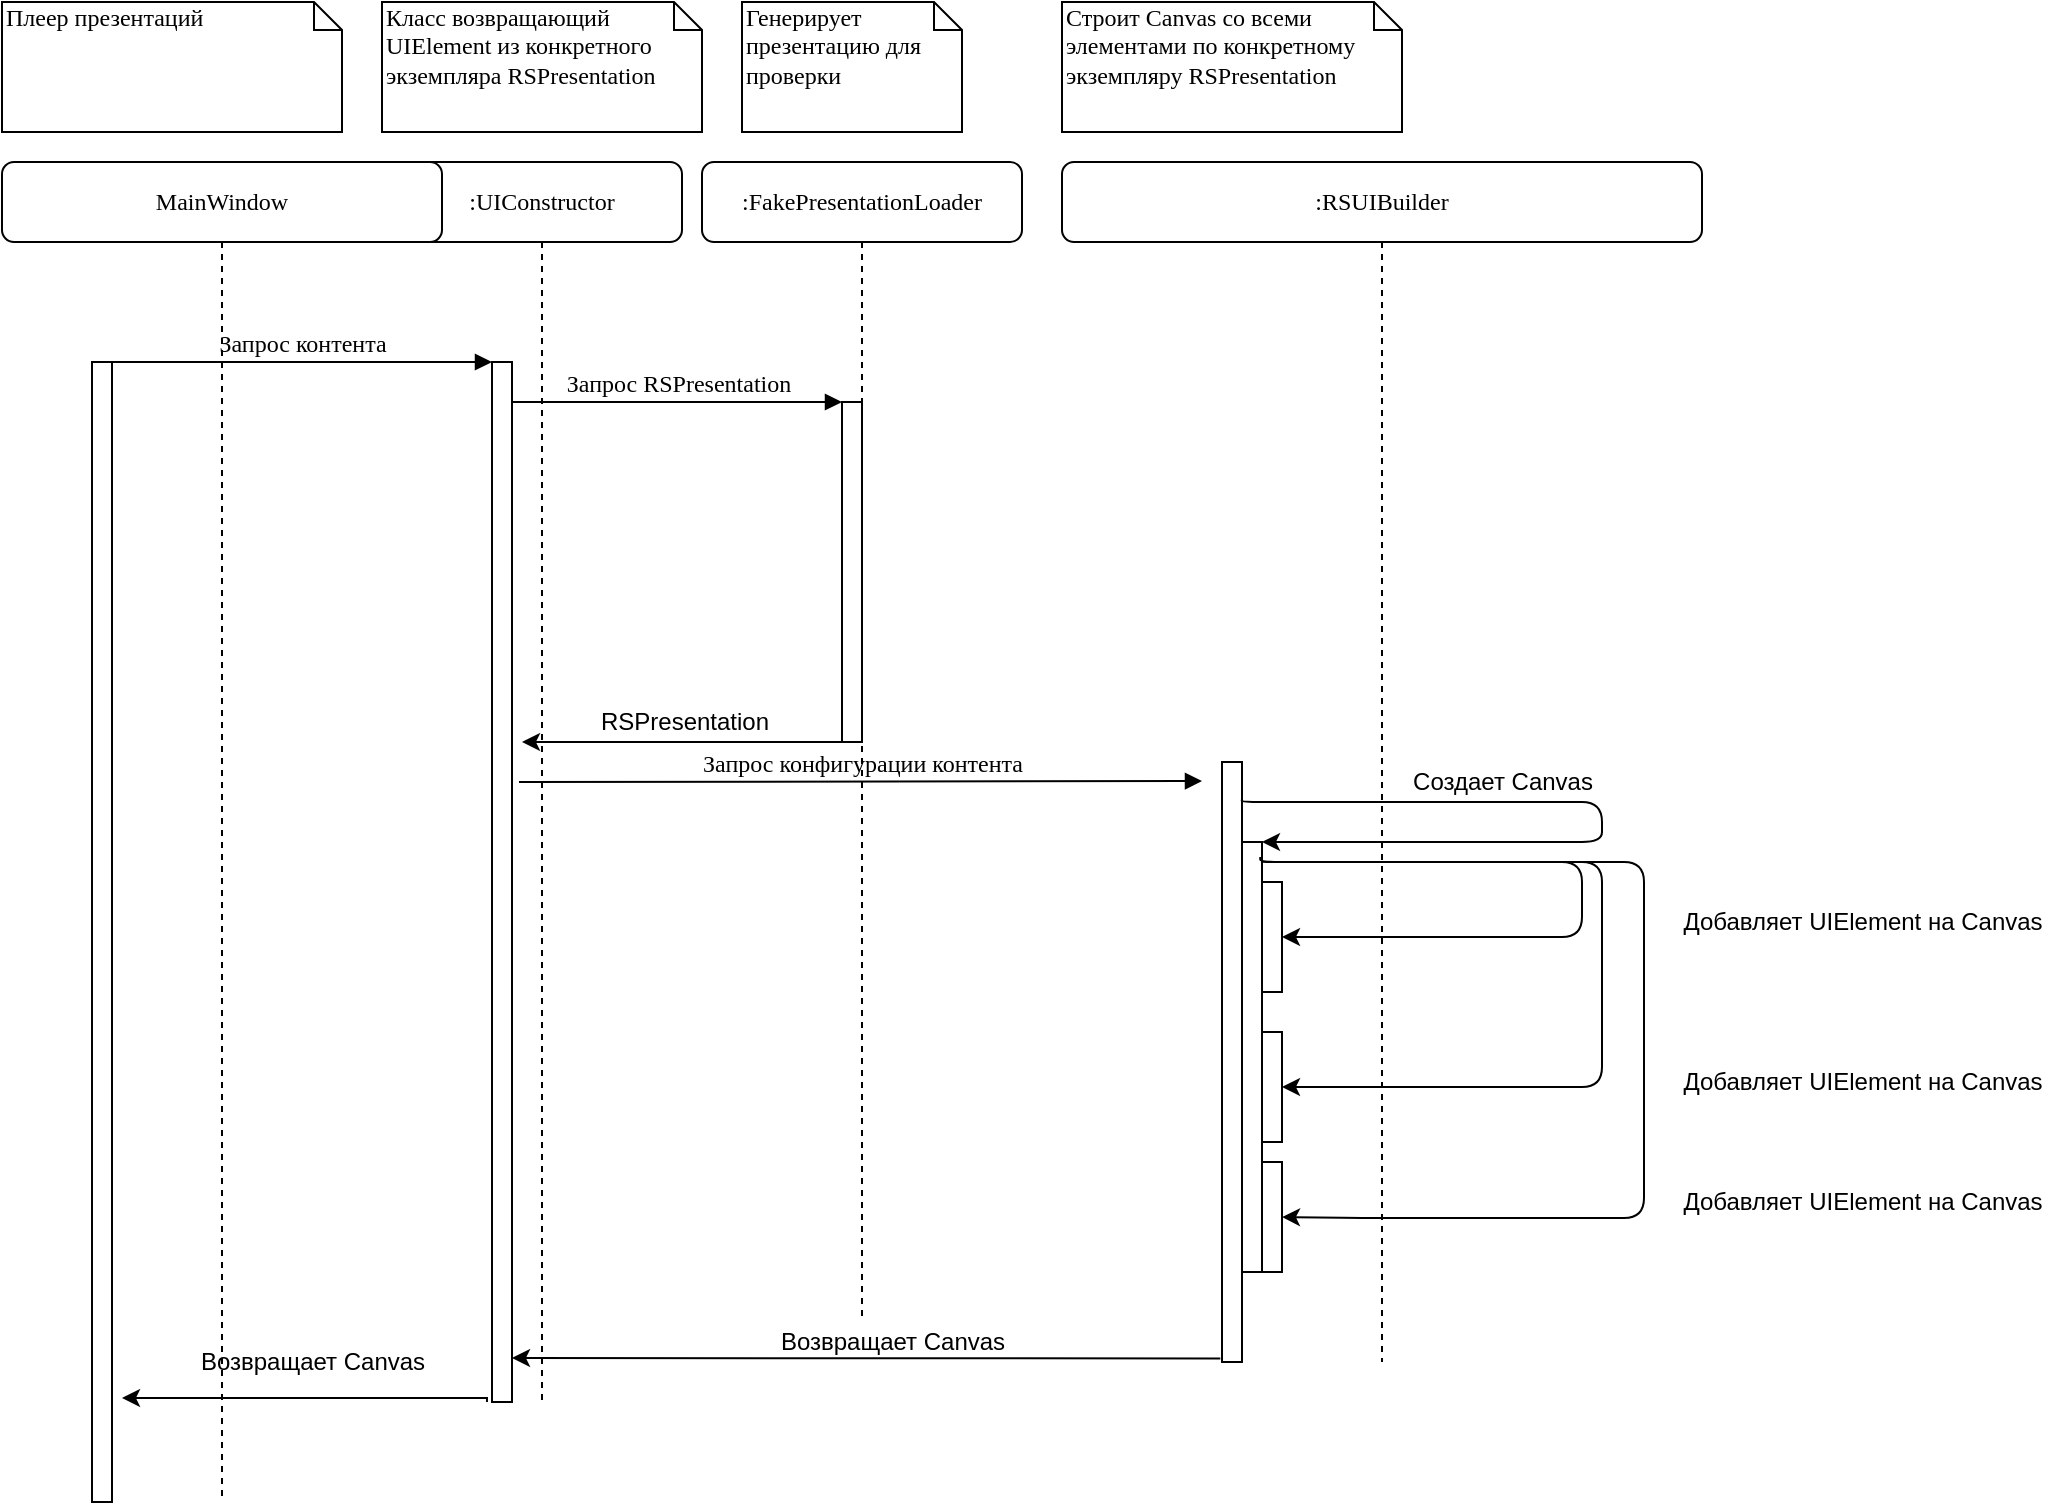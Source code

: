 <mxfile version="15.4.3" type="device"><diagram name="Page-1" id="13e1069c-82ec-6db2-03f1-153e76fe0fe0"><mxGraphModel dx="3078" dy="1640" grid="1" gridSize="10" guides="1" tooltips="1" connect="1" arrows="1" fold="1" page="1" pageScale="1" pageWidth="1100" pageHeight="850" background="none" math="0" shadow="0"><root><mxCell id="0"/><mxCell id="1" parent="0"/><mxCell id="7baba1c4bc27f4b0-2" value=":UIConstructor" style="shape=umlLifeline;perimeter=lifelinePerimeter;whiteSpace=wrap;html=1;container=1;collapsible=0;recursiveResize=0;outlineConnect=0;rounded=1;shadow=0;comic=0;labelBackgroundColor=none;strokeWidth=1;fontFamily=Verdana;fontSize=12;align=center;" parent="1" vertex="1"><mxGeometry x="230" y="80" width="140" height="620" as="geometry"/></mxCell><mxCell id="7baba1c4bc27f4b0-10" value="" style="html=1;points=[];perimeter=orthogonalPerimeter;rounded=0;shadow=0;comic=0;labelBackgroundColor=none;strokeWidth=1;fontFamily=Verdana;fontSize=12;align=center;" parent="7baba1c4bc27f4b0-2" vertex="1"><mxGeometry x="45" y="100" width="10" height="520" as="geometry"/></mxCell><mxCell id="7mpFn3LP2qZDMtL7GEEA-4" value="RSPresentation" style="text;html=1;resizable=0;autosize=1;align=center;verticalAlign=middle;points=[];fillColor=none;strokeColor=none;rounded=0;" vertex="1" parent="7baba1c4bc27f4b0-2"><mxGeometry x="91" y="270" width="100" height="20" as="geometry"/></mxCell><mxCell id="7mpFn3LP2qZDMtL7GEEA-6" value="Запрос конфигурации контента" style="html=1;verticalAlign=bottom;endArrow=block;labelBackgroundColor=none;fontFamily=Verdana;fontSize=12;edgeStyle=elbowEdgeStyle;elbow=vertical;" edge="1" parent="7baba1c4bc27f4b0-2"><mxGeometry relative="1" as="geometry"><mxPoint x="58.5" y="310" as="sourcePoint"/><mxPoint x="400" y="309" as="targetPoint"/></mxGeometry></mxCell><mxCell id="7baba1c4bc27f4b0-3" value=":FakePresentationLoader" style="shape=umlLifeline;perimeter=lifelinePerimeter;whiteSpace=wrap;html=1;container=1;collapsible=0;recursiveResize=0;outlineConnect=0;rounded=1;shadow=0;comic=0;labelBackgroundColor=none;strokeWidth=1;fontFamily=Verdana;fontSize=12;align=center;" parent="1" vertex="1"><mxGeometry x="380" y="80" width="160" height="580" as="geometry"/></mxCell><mxCell id="7baba1c4bc27f4b0-13" value="" style="html=1;points=[];perimeter=orthogonalPerimeter;rounded=0;shadow=0;comic=0;labelBackgroundColor=none;strokeWidth=1;fontFamily=Verdana;fontSize=12;align=center;" parent="7baba1c4bc27f4b0-3" vertex="1"><mxGeometry x="70" y="120" width="10" height="170" as="geometry"/></mxCell><mxCell id="7baba1c4bc27f4b0-4" value=":RSUIBuilder" style="shape=umlLifeline;perimeter=lifelinePerimeter;whiteSpace=wrap;html=1;container=1;collapsible=0;recursiveResize=0;outlineConnect=0;rounded=1;shadow=0;comic=0;labelBackgroundColor=none;strokeWidth=1;fontFamily=Verdana;fontSize=12;align=center;" parent="1" vertex="1"><mxGeometry x="560" y="80" width="320" height="600" as="geometry"/></mxCell><mxCell id="7mpFn3LP2qZDMtL7GEEA-5" value="" style="html=1;points=[];perimeter=orthogonalPerimeter;rounded=0;shadow=0;comic=0;labelBackgroundColor=none;strokeWidth=1;fontFamily=Verdana;fontSize=12;align=center;" vertex="1" parent="7baba1c4bc27f4b0-4"><mxGeometry x="80" y="300" width="10" height="300" as="geometry"/></mxCell><mxCell id="7mpFn3LP2qZDMtL7GEEA-14" style="edgeStyle=orthogonalEdgeStyle;rounded=1;orthogonalLoop=1;jettySize=auto;html=1;exitX=1;exitY=0;exitDx=0;exitDy=0;entryX=1;entryY=0.5;entryDx=0;entryDy=0;" edge="1" parent="7baba1c4bc27f4b0-4" source="7mpFn3LP2qZDMtL7GEEA-8" target="7mpFn3LP2qZDMtL7GEEA-9"><mxGeometry relative="1" as="geometry"><Array as="points"><mxPoint x="95" y="345"/><mxPoint x="95" y="350"/><mxPoint x="260" y="350"/><mxPoint x="260" y="388"/><mxPoint x="120" y="388"/></Array></mxGeometry></mxCell><mxCell id="7mpFn3LP2qZDMtL7GEEA-8" value="" style="rounded=0;whiteSpace=wrap;html=1;" vertex="1" parent="7baba1c4bc27f4b0-4"><mxGeometry x="90" y="340" width="10" height="215" as="geometry"/></mxCell><mxCell id="7mpFn3LP2qZDMtL7GEEA-9" value="" style="rounded=0;whiteSpace=wrap;html=1;" vertex="1" parent="7baba1c4bc27f4b0-4"><mxGeometry x="100" y="360" width="10" height="55" as="geometry"/></mxCell><mxCell id="7mpFn3LP2qZDMtL7GEEA-11" value="" style="rounded=0;whiteSpace=wrap;html=1;" vertex="1" parent="7baba1c4bc27f4b0-4"><mxGeometry x="100" y="435" width="10" height="55" as="geometry"/></mxCell><mxCell id="7mpFn3LP2qZDMtL7GEEA-16" style="edgeStyle=orthogonalEdgeStyle;rounded=1;orthogonalLoop=1;jettySize=auto;html=1;exitX=0.913;exitY=0.035;exitDx=0;exitDy=0;entryX=1;entryY=0.5;entryDx=0;entryDy=0;exitPerimeter=0;" edge="1" parent="7baba1c4bc27f4b0-4" source="7mpFn3LP2qZDMtL7GEEA-8" target="7mpFn3LP2qZDMtL7GEEA-11"><mxGeometry relative="1" as="geometry"><mxPoint x="110" y="355" as="sourcePoint"/><mxPoint x="120" y="397.5" as="targetPoint"/><Array as="points"><mxPoint x="99" y="350"/><mxPoint x="270" y="350"/><mxPoint x="270" y="463"/></Array></mxGeometry></mxCell><mxCell id="7mpFn3LP2qZDMtL7GEEA-17" style="edgeStyle=orthogonalEdgeStyle;rounded=1;orthogonalLoop=1;jettySize=auto;html=1;entryX=1;entryY=0.5;entryDx=0;entryDy=0;" edge="1" parent="7baba1c4bc27f4b0-4" target="7mpFn3LP2qZDMtL7GEEA-12"><mxGeometry relative="1" as="geometry"><mxPoint x="120" y="350" as="sourcePoint"/><mxPoint x="130.88" y="462.5" as="targetPoint"/><Array as="points"><mxPoint x="291" y="350"/><mxPoint x="291" y="528"/><mxPoint x="150" y="528"/></Array></mxGeometry></mxCell><mxCell id="7mpFn3LP2qZDMtL7GEEA-18" style="edgeStyle=orthogonalEdgeStyle;rounded=1;orthogonalLoop=1;jettySize=auto;html=1;exitX=0.988;exitY=0.063;exitDx=0;exitDy=0;entryX=1;entryY=0;entryDx=0;entryDy=0;exitPerimeter=0;" edge="1" parent="7baba1c4bc27f4b0-4" source="7mpFn3LP2qZDMtL7GEEA-5" target="7mpFn3LP2qZDMtL7GEEA-8"><mxGeometry relative="1" as="geometry"><mxPoint x="110" y="355" as="sourcePoint"/><mxPoint x="120" y="397.5" as="targetPoint"/><Array as="points"><mxPoint x="90" y="320"/><mxPoint x="270" y="320"/><mxPoint x="270" y="340"/></Array></mxGeometry></mxCell><mxCell id="7mpFn3LP2qZDMtL7GEEA-19" value="Создает Canvas" style="text;html=1;resizable=0;autosize=1;align=center;verticalAlign=middle;points=[];fillColor=none;strokeColor=none;rounded=0;" vertex="1" parent="7baba1c4bc27f4b0-4"><mxGeometry x="165" y="300" width="110" height="20" as="geometry"/></mxCell><mxCell id="7baba1c4bc27f4b0-8" value="MainWindow" style="shape=umlLifeline;perimeter=lifelinePerimeter;whiteSpace=wrap;html=1;container=1;collapsible=0;recursiveResize=0;outlineConnect=0;rounded=1;shadow=0;comic=0;labelBackgroundColor=none;strokeWidth=1;fontFamily=Verdana;fontSize=12;align=center;" parent="1" vertex="1"><mxGeometry x="30" y="80" width="220" height="670" as="geometry"/></mxCell><mxCell id="7baba1c4bc27f4b0-9" value="" style="html=1;points=[];perimeter=orthogonalPerimeter;rounded=0;shadow=0;comic=0;labelBackgroundColor=none;strokeWidth=1;fontFamily=Verdana;fontSize=12;align=center;" parent="7baba1c4bc27f4b0-8" vertex="1"><mxGeometry x="45" y="100" width="10" height="570" as="geometry"/></mxCell><mxCell id="7mpFn3LP2qZDMtL7GEEA-26" value="Возвращает Canvas" style="text;html=1;resizable=0;autosize=1;align=center;verticalAlign=middle;points=[];fillColor=none;strokeColor=none;rounded=0;" vertex="1" parent="7baba1c4bc27f4b0-8"><mxGeometry x="90" y="590" width="130" height="20" as="geometry"/></mxCell><mxCell id="7baba1c4bc27f4b0-11" value="Запрос контента" style="html=1;verticalAlign=bottom;endArrow=block;entryX=0;entryY=0;labelBackgroundColor=none;fontFamily=Verdana;fontSize=12;edgeStyle=elbowEdgeStyle;elbow=vertical;" parent="1" source="7baba1c4bc27f4b0-9" target="7baba1c4bc27f4b0-10" edge="1"><mxGeometry relative="1" as="geometry"><mxPoint x="220" y="190" as="sourcePoint"/><mxPoint as="offset"/></mxGeometry></mxCell><mxCell id="7baba1c4bc27f4b0-14" value="Запрос RSPresentation" style="html=1;verticalAlign=bottom;endArrow=block;entryX=0;entryY=0;labelBackgroundColor=none;fontFamily=Verdana;fontSize=12;edgeStyle=elbowEdgeStyle;elbow=vertical;" parent="1" source="7baba1c4bc27f4b0-10" target="7baba1c4bc27f4b0-13" edge="1"><mxGeometry relative="1" as="geometry"><mxPoint x="370" y="200" as="sourcePoint"/></mxGeometry></mxCell><mxCell id="7baba1c4bc27f4b0-40" value="Плеер презентаций" style="shape=note;whiteSpace=wrap;html=1;size=14;verticalAlign=top;align=left;spacingTop=-6;rounded=0;shadow=0;comic=0;labelBackgroundColor=none;strokeWidth=1;fontFamily=Verdana;fontSize=12" parent="1" vertex="1"><mxGeometry x="30" width="170" height="65" as="geometry"/></mxCell><mxCell id="7baba1c4bc27f4b0-41" value="Класс возвращающий UIElement из конкретного экземпляра RSPresentation" style="shape=note;whiteSpace=wrap;html=1;size=14;verticalAlign=top;align=left;spacingTop=-6;rounded=0;shadow=0;comic=0;labelBackgroundColor=none;strokeWidth=1;fontFamily=Verdana;fontSize=12" parent="1" vertex="1"><mxGeometry x="220" width="160" height="65" as="geometry"/></mxCell><mxCell id="7baba1c4bc27f4b0-42" value="Генерирует презентацию для проверки" style="shape=note;whiteSpace=wrap;html=1;size=14;verticalAlign=top;align=left;spacingTop=-6;rounded=0;shadow=0;comic=0;labelBackgroundColor=none;strokeWidth=1;fontFamily=Verdana;fontSize=12" parent="1" vertex="1"><mxGeometry x="400" width="110" height="65" as="geometry"/></mxCell><mxCell id="7baba1c4bc27f4b0-43" value="Строит Canvas со всеми элементами по конкретному экземпляру RSPresentation" style="shape=note;whiteSpace=wrap;html=1;size=14;verticalAlign=top;align=left;spacingTop=-6;rounded=0;shadow=0;comic=0;labelBackgroundColor=none;strokeWidth=1;fontFamily=Verdana;fontSize=12" parent="1" vertex="1"><mxGeometry x="560" width="170" height="65" as="geometry"/></mxCell><mxCell id="7mpFn3LP2qZDMtL7GEEA-2" style="edgeStyle=orthogonalEdgeStyle;rounded=0;orthogonalLoop=1;jettySize=auto;html=1;" edge="1" parent="1" source="7baba1c4bc27f4b0-13"><mxGeometry relative="1" as="geometry"><mxPoint x="290" y="370" as="targetPoint"/><Array as="points"><mxPoint x="420" y="370"/><mxPoint x="420" y="370"/></Array></mxGeometry></mxCell><mxCell id="7mpFn3LP2qZDMtL7GEEA-7" style="edgeStyle=orthogonalEdgeStyle;rounded=0;orthogonalLoop=1;jettySize=auto;html=1;startArrow=none;exitX=-0.084;exitY=0.994;exitDx=0;exitDy=0;exitPerimeter=0;" edge="1" parent="1" source="7mpFn3LP2qZDMtL7GEEA-5"><mxGeometry relative="1" as="geometry"><mxPoint x="285" y="678" as="targetPoint"/><Array as="points"><mxPoint x="285" y="678"/></Array></mxGeometry></mxCell><mxCell id="7mpFn3LP2qZDMtL7GEEA-12" value="" style="rounded=0;whiteSpace=wrap;html=1;" vertex="1" parent="1"><mxGeometry x="660" y="580" width="10" height="55" as="geometry"/></mxCell><mxCell id="7mpFn3LP2qZDMtL7GEEA-15" value="Добавляет UIElement на Canvas" style="text;html=1;resizable=0;autosize=1;align=center;verticalAlign=middle;points=[];fillColor=none;strokeColor=none;rounded=0;" vertex="1" parent="1"><mxGeometry x="860" y="590" width="200" height="20" as="geometry"/></mxCell><mxCell id="7mpFn3LP2qZDMtL7GEEA-21" value="Добавляет UIElement на Canvas" style="text;html=1;resizable=0;autosize=1;align=center;verticalAlign=middle;points=[];fillColor=none;strokeColor=none;rounded=0;" vertex="1" parent="1"><mxGeometry x="860" y="530" width="200" height="20" as="geometry"/></mxCell><mxCell id="7mpFn3LP2qZDMtL7GEEA-22" value="Добавляет UIElement на Canvas" style="text;html=1;resizable=0;autosize=1;align=center;verticalAlign=middle;points=[];fillColor=none;strokeColor=none;rounded=0;" vertex="1" parent="1"><mxGeometry x="860" y="450" width="200" height="20" as="geometry"/></mxCell><mxCell id="7mpFn3LP2qZDMtL7GEEA-23" value="Возвращает Canvas" style="text;html=1;resizable=0;autosize=1;align=center;verticalAlign=middle;points=[];fillColor=none;strokeColor=none;rounded=0;" vertex="1" parent="1"><mxGeometry x="410" y="660" width="130" height="20" as="geometry"/></mxCell><mxCell id="7mpFn3LP2qZDMtL7GEEA-25" style="edgeStyle=orthogonalEdgeStyle;rounded=0;orthogonalLoop=1;jettySize=auto;html=1;startArrow=none;exitX=-0.252;exitY=1;exitDx=0;exitDy=0;exitPerimeter=0;" edge="1" parent="1" source="7baba1c4bc27f4b0-10"><mxGeometry relative="1" as="geometry"><mxPoint x="444.16" y="720.2" as="sourcePoint"/><mxPoint x="90" y="698" as="targetPoint"/><Array as="points"><mxPoint x="272" y="698"/></Array></mxGeometry></mxCell></root></mxGraphModel></diagram></mxfile>